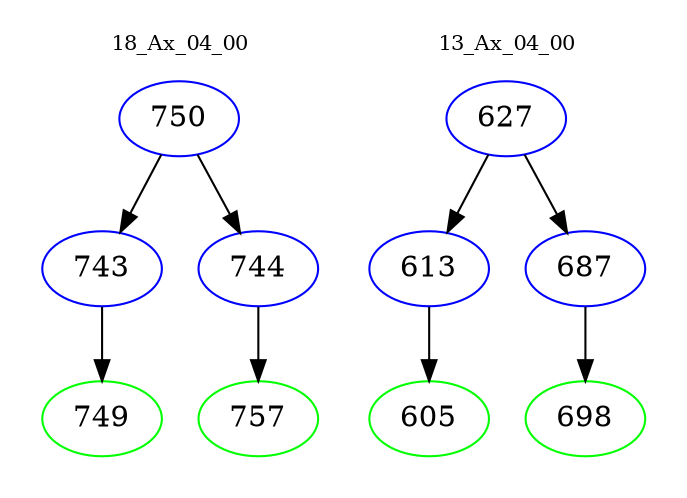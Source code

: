 digraph{
subgraph cluster_0 {
color = white
label = "18_Ax_04_00";
fontsize=10;
T0_750 [label="750", color="blue"]
T0_750 -> T0_743 [color="black"]
T0_743 [label="743", color="blue"]
T0_743 -> T0_749 [color="black"]
T0_749 [label="749", color="green"]
T0_750 -> T0_744 [color="black"]
T0_744 [label="744", color="blue"]
T0_744 -> T0_757 [color="black"]
T0_757 [label="757", color="green"]
}
subgraph cluster_1 {
color = white
label = "13_Ax_04_00";
fontsize=10;
T1_627 [label="627", color="blue"]
T1_627 -> T1_613 [color="black"]
T1_613 [label="613", color="blue"]
T1_613 -> T1_605 [color="black"]
T1_605 [label="605", color="green"]
T1_627 -> T1_687 [color="black"]
T1_687 [label="687", color="blue"]
T1_687 -> T1_698 [color="black"]
T1_698 [label="698", color="green"]
}
}
